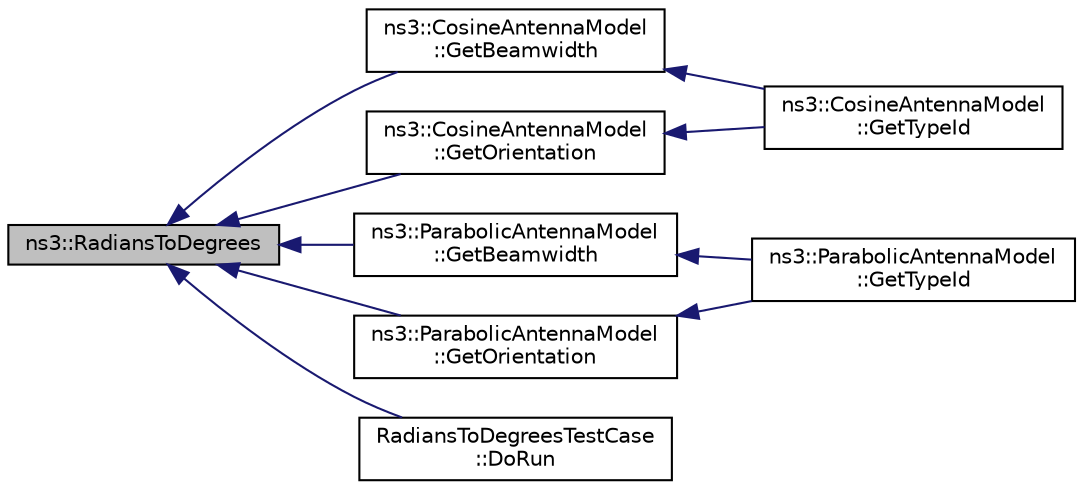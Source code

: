 digraph "ns3::RadiansToDegrees"
{
  edge [fontname="Helvetica",fontsize="10",labelfontname="Helvetica",labelfontsize="10"];
  node [fontname="Helvetica",fontsize="10",shape=record];
  rankdir="LR";
  Node1 [label="ns3::RadiansToDegrees",height=0.2,width=0.4,color="black", fillcolor="grey75", style="filled", fontcolor="black"];
  Node1 -> Node2 [dir="back",color="midnightblue",fontsize="10",style="solid"];
  Node2 [label="ns3::CosineAntennaModel\l::GetBeamwidth",height=0.2,width=0.4,color="black", fillcolor="white", style="filled",URL="$d6/d8d/classns3_1_1CosineAntennaModel.html#ae17b3038791a6bbc046fa78860c5cc3a"];
  Node2 -> Node3 [dir="back",color="midnightblue",fontsize="10",style="solid"];
  Node3 [label="ns3::CosineAntennaModel\l::GetTypeId",height=0.2,width=0.4,color="black", fillcolor="white", style="filled",URL="$d6/d8d/classns3_1_1CosineAntennaModel.html#a9424e417e8a7e4ac55d1779f4d1d1a2f"];
  Node1 -> Node4 [dir="back",color="midnightblue",fontsize="10",style="solid"];
  Node4 [label="ns3::CosineAntennaModel\l::GetOrientation",height=0.2,width=0.4,color="black", fillcolor="white", style="filled",URL="$d6/d8d/classns3_1_1CosineAntennaModel.html#a3c33964b4c3cc55fff79f2d28e4a8591"];
  Node4 -> Node3 [dir="back",color="midnightblue",fontsize="10",style="solid"];
  Node1 -> Node5 [dir="back",color="midnightblue",fontsize="10",style="solid"];
  Node5 [label="ns3::ParabolicAntennaModel\l::GetBeamwidth",height=0.2,width=0.4,color="black", fillcolor="white", style="filled",URL="$df/d58/classns3_1_1ParabolicAntennaModel.html#a2b381ba5c53212a66021dd4e54c32cc4"];
  Node5 -> Node6 [dir="back",color="midnightblue",fontsize="10",style="solid"];
  Node6 [label="ns3::ParabolicAntennaModel\l::GetTypeId",height=0.2,width=0.4,color="black", fillcolor="white", style="filled",URL="$df/d58/classns3_1_1ParabolicAntennaModel.html#a0d934cb882753be1dcaf09303fda25db"];
  Node1 -> Node7 [dir="back",color="midnightblue",fontsize="10",style="solid"];
  Node7 [label="ns3::ParabolicAntennaModel\l::GetOrientation",height=0.2,width=0.4,color="black", fillcolor="white", style="filled",URL="$df/d58/classns3_1_1ParabolicAntennaModel.html#a47886db611d1a6f493b1a4cdcb22e727"];
  Node7 -> Node6 [dir="back",color="midnightblue",fontsize="10",style="solid"];
  Node1 -> Node8 [dir="back",color="midnightblue",fontsize="10",style="solid"];
  Node8 [label="RadiansToDegreesTestCase\l::DoRun",height=0.2,width=0.4,color="black", fillcolor="white", style="filled",URL="$d6/d92/classRadiansToDegreesTestCase.html#a61330bbc69a5fca35167e751c3ebfc53",tooltip="Implementation to actually run this TestCase. "];
}
